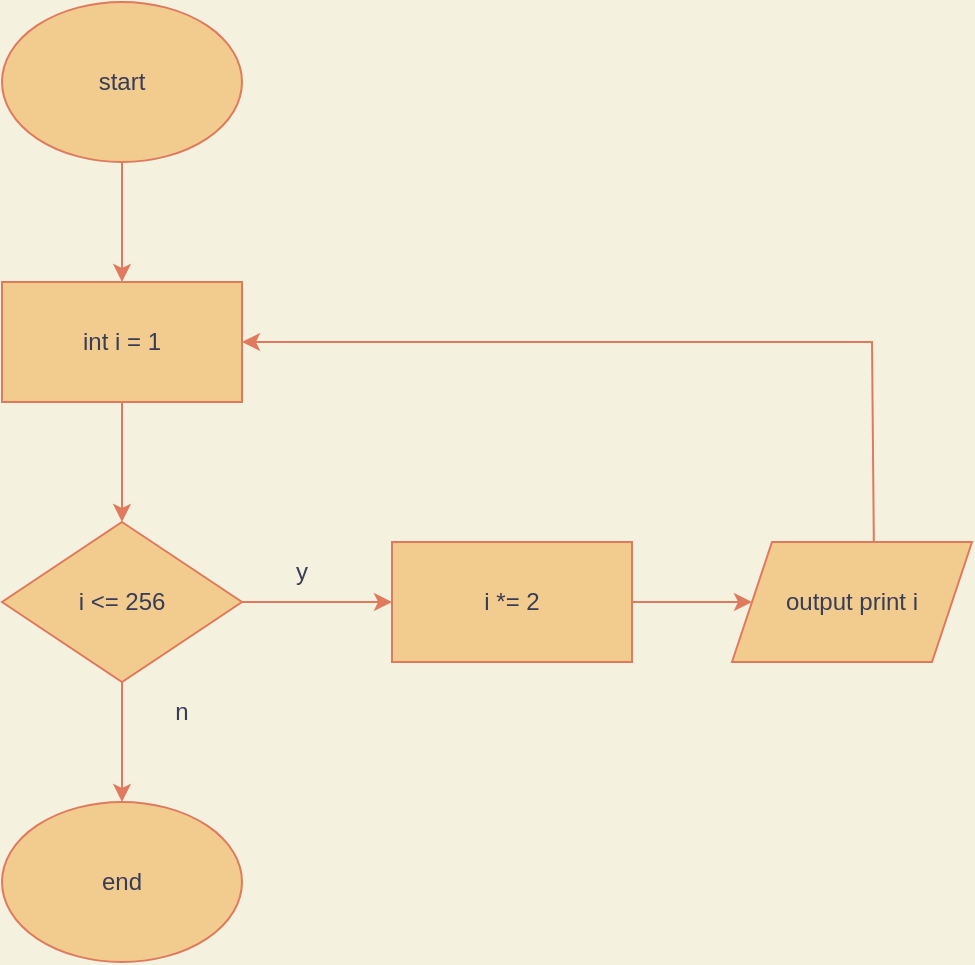 <mxfile version="20.3.0" type="device"><diagram id="4VeqF2Y_z6s4hCj7jJsb" name="Page-1"><mxGraphModel dx="1387" dy="905" grid="1" gridSize="10" guides="1" tooltips="1" connect="1" arrows="1" fold="1" page="1" pageScale="1" pageWidth="850" pageHeight="1100" background="#F4F1DE" math="0" shadow="0"><root><mxCell id="0"/><mxCell id="1" parent="0"/><mxCell id="scs-Lf-UGafUc0QIDlq3-1" value="start" style="ellipse;whiteSpace=wrap;html=1;fillColor=#F2CC8F;strokeColor=#E07A5F;fontColor=#393C56;" parent="1" vertex="1"><mxGeometry x="365" width="120" height="80" as="geometry"/></mxCell><mxCell id="scs-Lf-UGafUc0QIDlq3-2" value="end" style="ellipse;whiteSpace=wrap;html=1;fillColor=#F2CC8F;strokeColor=#E07A5F;fontColor=#393C56;" parent="1" vertex="1"><mxGeometry x="365" y="400" width="120" height="80" as="geometry"/></mxCell><mxCell id="scs-Lf-UGafUc0QIDlq3-3" value="int i = 1" style="rounded=0;whiteSpace=wrap;html=1;fillColor=#F2CC8F;strokeColor=#E07A5F;fontColor=#393C56;" parent="1" vertex="1"><mxGeometry x="365" y="140" width="120" height="60" as="geometry"/></mxCell><mxCell id="scs-Lf-UGafUc0QIDlq3-4" value="i &amp;lt;= 256" style="rhombus;whiteSpace=wrap;html=1;fillColor=#F2CC8F;strokeColor=#E07A5F;fontColor=#393C56;" parent="1" vertex="1"><mxGeometry x="365" y="260" width="120" height="80" as="geometry"/></mxCell><mxCell id="scs-Lf-UGafUc0QIDlq3-6" value="output print i" style="shape=parallelogram;perimeter=parallelogramPerimeter;whiteSpace=wrap;html=1;fixedSize=1;fillColor=#F2CC8F;strokeColor=#E07A5F;fontColor=#393C56;" parent="1" vertex="1"><mxGeometry x="730" y="270" width="120" height="60" as="geometry"/></mxCell><mxCell id="scs-Lf-UGafUc0QIDlq3-7" value="i *= 2" style="rounded=0;whiteSpace=wrap;html=1;fillColor=#F2CC8F;strokeColor=#E07A5F;fontColor=#393C56;" parent="1" vertex="1"><mxGeometry x="560" y="270" width="120" height="60" as="geometry"/></mxCell><mxCell id="scs-Lf-UGafUc0QIDlq3-8" value="" style="endArrow=classic;html=1;rounded=0;entryX=1;entryY=0.5;entryDx=0;entryDy=0;exitX=0.591;exitY=0.008;exitDx=0;exitDy=0;exitPerimeter=0;labelBackgroundColor=#F4F1DE;strokeColor=#E07A5F;fontColor=#393C56;" parent="1" source="scs-Lf-UGafUc0QIDlq3-6" target="scs-Lf-UGafUc0QIDlq3-3" edge="1"><mxGeometry width="50" height="50" relative="1" as="geometry"><mxPoint x="130" y="250" as="sourcePoint"/><mxPoint x="180" y="200" as="targetPoint"/><Array as="points"><mxPoint x="800" y="170"/></Array></mxGeometry></mxCell><mxCell id="scs-Lf-UGafUc0QIDlq3-9" value="" style="endArrow=classic;html=1;rounded=0;entryX=0;entryY=0.5;entryDx=0;entryDy=0;exitX=1;exitY=0.5;exitDx=0;exitDy=0;labelBackgroundColor=#F4F1DE;strokeColor=#E07A5F;fontColor=#393C56;" parent="1" source="scs-Lf-UGafUc0QIDlq3-7" target="scs-Lf-UGafUc0QIDlq3-6" edge="1"><mxGeometry width="50" height="50" relative="1" as="geometry"><mxPoint x="140" y="260" as="sourcePoint"/><mxPoint x="190" y="210" as="targetPoint"/></mxGeometry></mxCell><mxCell id="scs-Lf-UGafUc0QIDlq3-10" value="" style="endArrow=classic;html=1;rounded=0;entryX=0;entryY=0.5;entryDx=0;entryDy=0;exitX=1;exitY=0.5;exitDx=0;exitDy=0;labelBackgroundColor=#F4F1DE;strokeColor=#E07A5F;fontColor=#393C56;" parent="1" source="scs-Lf-UGafUc0QIDlq3-4" target="scs-Lf-UGafUc0QIDlq3-7" edge="1"><mxGeometry width="50" height="50" relative="1" as="geometry"><mxPoint x="150" y="270" as="sourcePoint"/><mxPoint x="200" y="220" as="targetPoint"/></mxGeometry></mxCell><mxCell id="scs-Lf-UGafUc0QIDlq3-11" value="" style="endArrow=classic;html=1;rounded=0;entryX=0.5;entryY=0;entryDx=0;entryDy=0;exitX=0.5;exitY=1;exitDx=0;exitDy=0;labelBackgroundColor=#F4F1DE;strokeColor=#E07A5F;fontColor=#393C56;" parent="1" source="scs-Lf-UGafUc0QIDlq3-4" target="scs-Lf-UGafUc0QIDlq3-2" edge="1"><mxGeometry width="50" height="50" relative="1" as="geometry"><mxPoint x="160" y="280" as="sourcePoint"/><mxPoint x="210" y="230" as="targetPoint"/></mxGeometry></mxCell><mxCell id="scs-Lf-UGafUc0QIDlq3-12" value="" style="endArrow=classic;html=1;rounded=0;entryX=0.5;entryY=0;entryDx=0;entryDy=0;exitX=0.5;exitY=1;exitDx=0;exitDy=0;labelBackgroundColor=#F4F1DE;strokeColor=#E07A5F;fontColor=#393C56;" parent="1" source="scs-Lf-UGafUc0QIDlq3-3" target="scs-Lf-UGafUc0QIDlq3-4" edge="1"><mxGeometry width="50" height="50" relative="1" as="geometry"><mxPoint x="170" y="290" as="sourcePoint"/><mxPoint x="220" y="240" as="targetPoint"/></mxGeometry></mxCell><mxCell id="scs-Lf-UGafUc0QIDlq3-13" value="" style="endArrow=classic;html=1;rounded=0;entryX=0.5;entryY=0;entryDx=0;entryDy=0;exitX=0.5;exitY=1;exitDx=0;exitDy=0;labelBackgroundColor=#F4F1DE;strokeColor=#E07A5F;fontColor=#393C56;" parent="1" source="scs-Lf-UGafUc0QIDlq3-1" target="scs-Lf-UGafUc0QIDlq3-3" edge="1"><mxGeometry width="50" height="50" relative="1" as="geometry"><mxPoint x="180" y="300" as="sourcePoint"/><mxPoint x="230" y="250" as="targetPoint"/></mxGeometry></mxCell><mxCell id="scs-Lf-UGafUc0QIDlq3-14" value="y" style="text;html=1;strokeColor=none;fillColor=none;align=center;verticalAlign=middle;whiteSpace=wrap;rounded=0;fontColor=#393C56;" parent="1" vertex="1"><mxGeometry x="485" y="270" width="60" height="30" as="geometry"/></mxCell><mxCell id="scs-Lf-UGafUc0QIDlq3-15" value="n" style="text;html=1;strokeColor=none;fillColor=none;align=center;verticalAlign=middle;whiteSpace=wrap;rounded=0;fontColor=#393C56;" parent="1" vertex="1"><mxGeometry x="425" y="340" width="60" height="30" as="geometry"/></mxCell></root></mxGraphModel></diagram></mxfile>